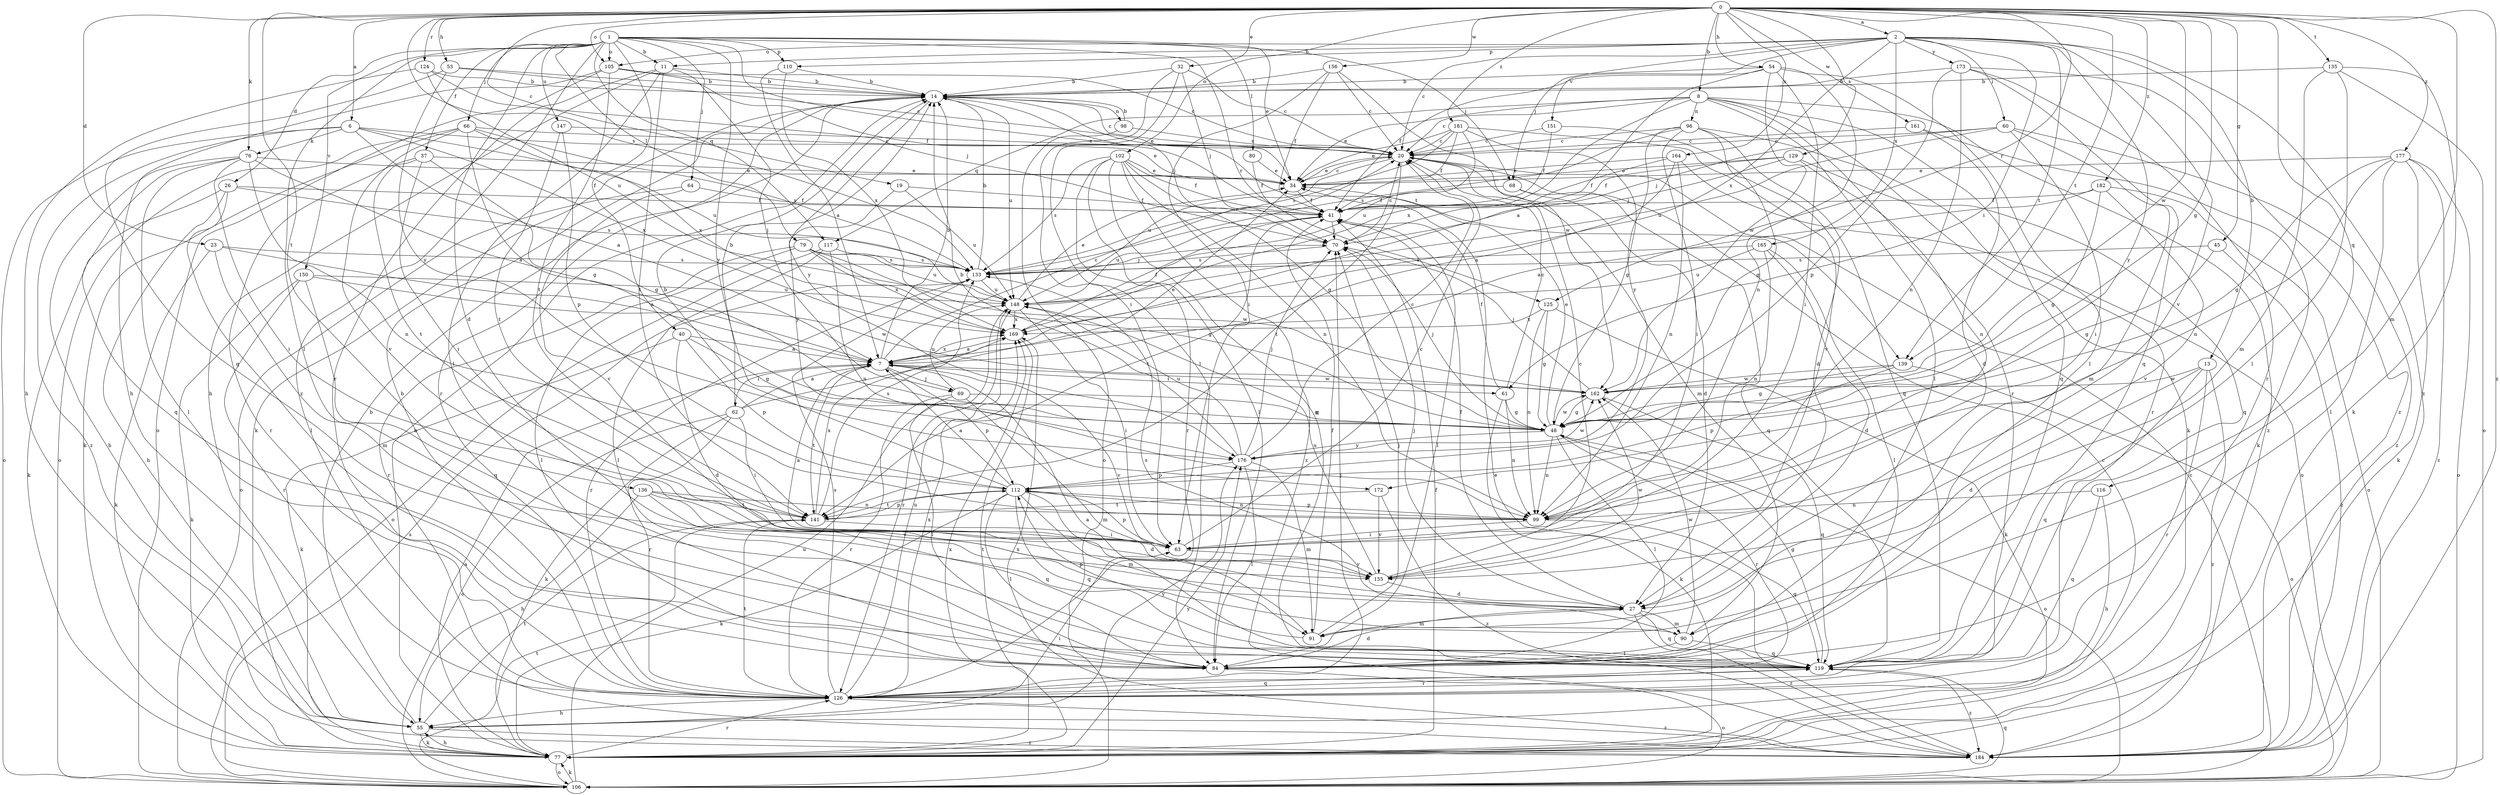 strict digraph  {
0;
1;
2;
6;
7;
8;
11;
13;
14;
19;
20;
23;
26;
27;
32;
34;
37;
40;
41;
45;
48;
53;
54;
55;
60;
61;
62;
63;
64;
66;
68;
69;
70;
76;
77;
79;
80;
84;
90;
91;
96;
98;
99;
102;
105;
106;
110;
112;
116;
117;
119;
124;
125;
126;
129;
133;
135;
136;
139;
141;
147;
148;
150;
151;
155;
156;
161;
162;
164;
165;
169;
172;
173;
176;
177;
181;
182;
184;
0 -> 2  [label=a];
0 -> 6  [label=a];
0 -> 8  [label=b];
0 -> 19  [label=c];
0 -> 23  [label=d];
0 -> 32  [label=e];
0 -> 45  [label=g];
0 -> 48  [label=g];
0 -> 53  [label=h];
0 -> 54  [label=h];
0 -> 76  [label=k];
0 -> 90  [label=m];
0 -> 102  [label=o];
0 -> 105  [label=o];
0 -> 116  [label=q];
0 -> 124  [label=r];
0 -> 125  [label=r];
0 -> 129  [label=s];
0 -> 133  [label=s];
0 -> 135  [label=t];
0 -> 136  [label=t];
0 -> 139  [label=t];
0 -> 156  [label=w];
0 -> 161  [label=w];
0 -> 162  [label=w];
0 -> 164  [label=x];
0 -> 177  [label=z];
0 -> 181  [label=z];
0 -> 182  [label=z];
0 -> 184  [label=z];
1 -> 11  [label=b];
1 -> 26  [label=d];
1 -> 27  [label=d];
1 -> 34  [label=e];
1 -> 37  [label=f];
1 -> 40  [label=f];
1 -> 64  [label=j];
1 -> 66  [label=j];
1 -> 68  [label=j];
1 -> 79  [label=l];
1 -> 80  [label=l];
1 -> 84  [label=l];
1 -> 105  [label=o];
1 -> 110  [label=p];
1 -> 117  [label=q];
1 -> 125  [label=r];
1 -> 139  [label=t];
1 -> 147  [label=u];
1 -> 150  [label=v];
1 -> 172  [label=y];
1 -> 184  [label=z];
2 -> 11  [label=b];
2 -> 13  [label=b];
2 -> 20  [label=c];
2 -> 60  [label=i];
2 -> 61  [label=i];
2 -> 68  [label=j];
2 -> 105  [label=o];
2 -> 110  [label=p];
2 -> 139  [label=t];
2 -> 151  [label=v];
2 -> 155  [label=v];
2 -> 165  [label=x];
2 -> 169  [label=x];
2 -> 172  [label=y];
2 -> 173  [label=y];
2 -> 184  [label=z];
6 -> 7  [label=a];
6 -> 34  [label=e];
6 -> 76  [label=k];
6 -> 106  [label=o];
6 -> 148  [label=u];
6 -> 169  [label=x];
6 -> 184  [label=z];
7 -> 14  [label=b];
7 -> 20  [label=c];
7 -> 61  [label=i];
7 -> 62  [label=i];
7 -> 69  [label=j];
7 -> 112  [label=p];
7 -> 141  [label=t];
7 -> 155  [label=v];
7 -> 162  [label=w];
7 -> 169  [label=x];
8 -> 20  [label=c];
8 -> 34  [label=e];
8 -> 77  [label=k];
8 -> 84  [label=l];
8 -> 96  [label=n];
8 -> 117  [label=q];
8 -> 119  [label=q];
8 -> 126  [label=r];
8 -> 169  [label=x];
8 -> 184  [label=z];
11 -> 14  [label=b];
11 -> 55  [label=h];
11 -> 69  [label=j];
11 -> 84  [label=l];
11 -> 126  [label=r];
11 -> 141  [label=t];
13 -> 27  [label=d];
13 -> 119  [label=q];
13 -> 126  [label=r];
13 -> 162  [label=w];
13 -> 184  [label=z];
14 -> 20  [label=c];
14 -> 34  [label=e];
14 -> 70  [label=j];
14 -> 77  [label=k];
14 -> 98  [label=n];
14 -> 126  [label=r];
14 -> 148  [label=u];
14 -> 176  [label=y];
19 -> 41  [label=f];
19 -> 148  [label=u];
19 -> 176  [label=y];
20 -> 34  [label=e];
20 -> 90  [label=m];
20 -> 141  [label=t];
20 -> 148  [label=u];
23 -> 7  [label=a];
23 -> 77  [label=k];
23 -> 90  [label=m];
23 -> 133  [label=s];
26 -> 41  [label=f];
26 -> 55  [label=h];
26 -> 77  [label=k];
26 -> 84  [label=l];
26 -> 133  [label=s];
27 -> 41  [label=f];
27 -> 70  [label=j];
27 -> 90  [label=m];
27 -> 91  [label=m];
27 -> 119  [label=q];
27 -> 184  [label=z];
32 -> 14  [label=b];
32 -> 20  [label=c];
32 -> 63  [label=i];
32 -> 70  [label=j];
32 -> 84  [label=l];
34 -> 20  [label=c];
34 -> 41  [label=f];
37 -> 34  [label=e];
37 -> 48  [label=g];
37 -> 63  [label=i];
37 -> 126  [label=r];
37 -> 141  [label=t];
40 -> 7  [label=a];
40 -> 27  [label=d];
40 -> 48  [label=g];
40 -> 77  [label=k];
40 -> 112  [label=p];
41 -> 70  [label=j];
41 -> 84  [label=l];
41 -> 141  [label=t];
41 -> 148  [label=u];
45 -> 48  [label=g];
45 -> 133  [label=s];
45 -> 184  [label=z];
48 -> 34  [label=e];
48 -> 70  [label=j];
48 -> 84  [label=l];
48 -> 99  [label=n];
48 -> 106  [label=o];
48 -> 126  [label=r];
48 -> 162  [label=w];
48 -> 176  [label=y];
53 -> 14  [label=b];
53 -> 20  [label=c];
53 -> 119  [label=q];
53 -> 176  [label=y];
54 -> 7  [label=a];
54 -> 14  [label=b];
54 -> 41  [label=f];
54 -> 63  [label=i];
54 -> 84  [label=l];
54 -> 99  [label=n];
54 -> 162  [label=w];
55 -> 14  [label=b];
55 -> 63  [label=i];
55 -> 77  [label=k];
55 -> 141  [label=t];
55 -> 176  [label=y];
55 -> 184  [label=z];
60 -> 20  [label=c];
60 -> 63  [label=i];
60 -> 70  [label=j];
60 -> 91  [label=m];
60 -> 148  [label=u];
60 -> 184  [label=z];
61 -> 20  [label=c];
61 -> 41  [label=f];
61 -> 48  [label=g];
61 -> 77  [label=k];
61 -> 99  [label=n];
62 -> 7  [label=a];
62 -> 14  [label=b];
62 -> 34  [label=e];
62 -> 63  [label=i];
62 -> 77  [label=k];
62 -> 106  [label=o];
62 -> 126  [label=r];
63 -> 7  [label=a];
63 -> 20  [label=c];
63 -> 112  [label=p];
63 -> 155  [label=v];
64 -> 41  [label=f];
64 -> 106  [label=o];
64 -> 155  [label=v];
66 -> 20  [label=c];
66 -> 48  [label=g];
66 -> 77  [label=k];
66 -> 106  [label=o];
66 -> 133  [label=s];
66 -> 155  [label=v];
66 -> 169  [label=x];
68 -> 27  [label=d];
68 -> 41  [label=f];
68 -> 119  [label=q];
69 -> 48  [label=g];
69 -> 84  [label=l];
69 -> 91  [label=m];
69 -> 126  [label=r];
69 -> 148  [label=u];
70 -> 20  [label=c];
70 -> 133  [label=s];
76 -> 7  [label=a];
76 -> 34  [label=e];
76 -> 55  [label=h];
76 -> 63  [label=i];
76 -> 84  [label=l];
76 -> 99  [label=n];
76 -> 119  [label=q];
77 -> 7  [label=a];
77 -> 14  [label=b];
77 -> 20  [label=c];
77 -> 41  [label=f];
77 -> 55  [label=h];
77 -> 106  [label=o];
77 -> 126  [label=r];
77 -> 169  [label=x];
77 -> 176  [label=y];
79 -> 48  [label=g];
79 -> 84  [label=l];
79 -> 126  [label=r];
79 -> 133  [label=s];
79 -> 148  [label=u];
79 -> 162  [label=w];
79 -> 169  [label=x];
80 -> 34  [label=e];
80 -> 41  [label=f];
84 -> 27  [label=d];
84 -> 106  [label=o];
90 -> 84  [label=l];
90 -> 119  [label=q];
90 -> 133  [label=s];
90 -> 162  [label=w];
91 -> 41  [label=f];
91 -> 70  [label=j];
91 -> 112  [label=p];
96 -> 20  [label=c];
96 -> 27  [label=d];
96 -> 63  [label=i];
96 -> 119  [label=q];
96 -> 126  [label=r];
96 -> 133  [label=s];
96 -> 176  [label=y];
98 -> 14  [label=b];
98 -> 20  [label=c];
98 -> 106  [label=o];
99 -> 63  [label=i];
99 -> 112  [label=p];
99 -> 119  [label=q];
102 -> 34  [label=e];
102 -> 41  [label=f];
102 -> 48  [label=g];
102 -> 84  [label=l];
102 -> 99  [label=n];
102 -> 119  [label=q];
102 -> 126  [label=r];
102 -> 133  [label=s];
102 -> 184  [label=z];
105 -> 14  [label=b];
105 -> 20  [label=c];
105 -> 41  [label=f];
105 -> 55  [label=h];
105 -> 106  [label=o];
105 -> 141  [label=t];
106 -> 20  [label=c];
106 -> 77  [label=k];
106 -> 119  [label=q];
106 -> 133  [label=s];
106 -> 141  [label=t];
106 -> 148  [label=u];
110 -> 7  [label=a];
110 -> 14  [label=b];
110 -> 169  [label=x];
112 -> 7  [label=a];
112 -> 14  [label=b];
112 -> 27  [label=d];
112 -> 77  [label=k];
112 -> 84  [label=l];
112 -> 91  [label=m];
112 -> 99  [label=n];
112 -> 119  [label=q];
112 -> 141  [label=t];
116 -> 55  [label=h];
116 -> 99  [label=n];
116 -> 119  [label=q];
117 -> 84  [label=l];
117 -> 99  [label=n];
117 -> 106  [label=o];
117 -> 133  [label=s];
119 -> 7  [label=a];
119 -> 48  [label=g];
119 -> 126  [label=r];
119 -> 184  [label=z];
124 -> 14  [label=b];
124 -> 55  [label=h];
124 -> 70  [label=j];
124 -> 148  [label=u];
125 -> 48  [label=g];
125 -> 77  [label=k];
125 -> 99  [label=n];
125 -> 169  [label=x];
126 -> 14  [label=b];
126 -> 55  [label=h];
126 -> 70  [label=j];
126 -> 119  [label=q];
126 -> 133  [label=s];
126 -> 141  [label=t];
126 -> 148  [label=u];
126 -> 169  [label=x];
126 -> 184  [label=z];
129 -> 34  [label=e];
129 -> 41  [label=f];
129 -> 70  [label=j];
129 -> 99  [label=n];
129 -> 119  [label=q];
133 -> 14  [label=b];
133 -> 70  [label=j];
133 -> 126  [label=r];
133 -> 148  [label=u];
135 -> 14  [label=b];
135 -> 77  [label=k];
135 -> 84  [label=l];
135 -> 91  [label=m];
135 -> 106  [label=o];
136 -> 55  [label=h];
136 -> 99  [label=n];
136 -> 119  [label=q];
136 -> 141  [label=t];
136 -> 155  [label=v];
139 -> 48  [label=g];
139 -> 106  [label=o];
139 -> 112  [label=p];
139 -> 162  [label=w];
141 -> 63  [label=i];
141 -> 112  [label=p];
141 -> 133  [label=s];
141 -> 169  [label=x];
147 -> 20  [label=c];
147 -> 112  [label=p];
147 -> 141  [label=t];
148 -> 34  [label=e];
148 -> 63  [label=i];
148 -> 126  [label=r];
148 -> 169  [label=x];
150 -> 77  [label=k];
150 -> 119  [label=q];
150 -> 126  [label=r];
150 -> 148  [label=u];
150 -> 162  [label=w];
151 -> 20  [label=c];
151 -> 41  [label=f];
151 -> 48  [label=g];
155 -> 20  [label=c];
155 -> 27  [label=d];
155 -> 148  [label=u];
155 -> 162  [label=w];
156 -> 14  [label=b];
156 -> 20  [label=c];
156 -> 41  [label=f];
156 -> 63  [label=i];
156 -> 162  [label=w];
161 -> 20  [label=c];
161 -> 27  [label=d];
161 -> 77  [label=k];
162 -> 48  [label=g];
162 -> 70  [label=j];
162 -> 119  [label=q];
164 -> 7  [label=a];
164 -> 34  [label=e];
164 -> 41  [label=f];
164 -> 99  [label=n];
164 -> 106  [label=o];
165 -> 27  [label=d];
165 -> 84  [label=l];
165 -> 99  [label=n];
165 -> 133  [label=s];
165 -> 148  [label=u];
169 -> 7  [label=a];
169 -> 41  [label=f];
169 -> 77  [label=t];
172 -> 141  [label=t];
172 -> 155  [label=v];
172 -> 184  [label=z];
173 -> 14  [label=b];
173 -> 99  [label=n];
173 -> 112  [label=p];
173 -> 119  [label=q];
173 -> 126  [label=r];
173 -> 184  [label=z];
176 -> 14  [label=b];
176 -> 20  [label=c];
176 -> 70  [label=j];
176 -> 84  [label=l];
176 -> 91  [label=m];
176 -> 112  [label=p];
176 -> 148  [label=u];
176 -> 162  [label=w];
177 -> 34  [label=e];
177 -> 48  [label=g];
177 -> 77  [label=k];
177 -> 84  [label=l];
177 -> 99  [label=n];
177 -> 106  [label=o];
177 -> 184  [label=z];
181 -> 20  [label=c];
181 -> 34  [label=e];
181 -> 41  [label=f];
181 -> 48  [label=g];
181 -> 133  [label=s];
181 -> 148  [label=u];
181 -> 155  [label=v];
182 -> 7  [label=a];
182 -> 41  [label=f];
182 -> 48  [label=g];
182 -> 106  [label=o];
182 -> 155  [label=v];
184 -> 34  [label=e];
184 -> 169  [label=x];
}
